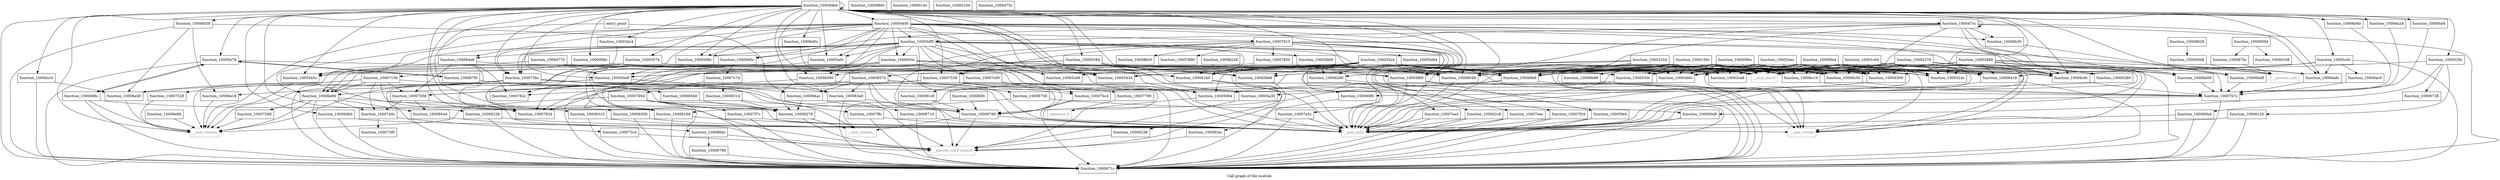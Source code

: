 digraph "Call graph of the module." {
  label="Call graph of the module.";
  node [shape=record];

  Node_function_10006d38 [label="{function_10006d38}"];
  Node_function_10005b68 [label="{function_10005b68}"];
  Node_function_10005c0c [label="{function_10005c0c}"];
  Node_function_10005cb8 [label="{function_10005cb8}"];
  Node_function_10006bd8 [label="{function_10006bd8}"];
  Node_function_10006460 [label="{function_10006460}"];
  Node_function_100067f0 [label="{function_100067f0}"];
  Node_function_1000530c [label="{function_1000530c}"];
  Node_function_100064a8 [label="{function_100064a8}"];
  Node_function_1000688c [label="{function_1000688c}"];
  Node_function_1000654c [label="{function_1000654c}"];
  Node_function_10006cc0 [label="{function_10006cc0}"];
  Node_function_1000598c [label="{function_1000598c}"];
  Node_function_10005d64 [label="{function_10005d64}"];
  Node_function_100069f0 [label="{function_100069f0}"];
  Node_function_10005e78 [label="{function_10005e78}"];
  Node_function_10005f60 [label="{function_10005f60}"];
  Node_function_10005fe4 [label="{function_10005fe4}"];
  Node_function_10006048 [label="{function_10006048}"];
  Node_function_10006c10 [label="{function_10006c10}"];
  Node_function_1000665c [label="{function_1000665c}"];
  Node_function_10006a24 [label="{function_10006a24}"];
  Node_function_10005434 [label="{function_10005434}"];
  Node_function_1000671c [label="{function_1000671c}"];
  Node_function_100059e8 [label="{function_100059e8}"];
  Node_function_10006a58 [label="{function_10006a58}"];
  Node_function_10006090 [label="{function_10006090}"];
  Node_function_100060d8 [label="{function_100060d8}"];
  Node_function_10006a8c [label="{function_10006a8c}"];
  Node_function_10006120 [label="{function_10006120}"];
  Node_function_10006168 [label="{function_10006168}"];
  Node_function_100061b0 [label="{function_100061b0}"];
  Node_function_10006228 [label="{function_10006228}"];
  Node_function_10006ac0 [label="{function_10006ac0}"];
  Node_function_10006238 [label="{function_10006238}"];
  Node_function_1000545c [label="{function_1000545c}"];
  Node_function_10006280 [label="{function_10006280}"];
  Node_function_100054e8 [label="{function_100054e8}"];
  Node_function_10006728 [label="{function_10006728}"];
  Node_function_10006d0c [label="{function_10006d0c}"];
  Node_function_10005a0c [label="{function_10005a0c}"];
  Node_function_100063a0 [label="{function_100063a0}"];
  Node_function_10006af4 [label="{function_10006af4}"];
  Node_function_100062c8 [label="{function_100062c8}"];
  Node_function_10006b30 [label="{function_10006b30}"];
  Node_function_10006c50 [label="{function_10006c50}"];
  Node_function_10005574 [label="{function_10005574}"];
  Node_function_10005964 [label="{function_10005964}"];
  Node_function_10005a30 [label="{function_10005a30}"];
  Node_function_10006b60 [label="{function_10006b60}"];
  Node_function_10006418 [label="{function_10006418}"];
  Node_function_10006310 [label="{function_10006310}"];
  Node_function_10006b98 [label="{function_10006b98}"];
  Node_function_10006358 [label="{function_10006358}"];
  Node_function_10006760 [label="{function_10006760}"];
  Node_function_10008570 [label="{function_10008570}"];
  Node_function_100086c0 [label="{function_100086c0}"];
  Node_function_10006e18 [label="{function_10006e18}"];
  Node_function_10006e40 [label="{function_10006e40}"];
  Node_function_10006e68 [label="{function_10006e68}"];
  Node_function_10006e90 [label="{function_10006e90}"];
  Node_function_10006fe8 [label="{function_10006fe8}"];
  Node_function_10007058 [label="{function_10007058}"];
  Node_function_10007158 [label="{function_10007158}"];
  Node_function_10007288 [label="{function_10007288}"];
  Node_function_10007328 [label="{function_10007328}"];
  Node_function_100073c4 [label="{function_100073c4}"];
  Node_function_100073f0 [label="{function_100073f0}"];
  Node_function_1000740c [label="{function_1000740c}"];
  Node_function_10007538 [label="{function_10007538}"];
  Node_function_100075bc [label="{function_100075bc}"];
  Node_function_10007790 [label="{function_10007790}"];
  Node_function_10007824 [label="{function_10007824}"];
  Node_function_1000782c [label="{function_1000782c}"];
  Node_function_10007830 [label="{function_10007830}"];
  Node_function_10007890 [label="{function_10007890}"];
  Node_function_10007910 [label="{function_10007910}"];
  Node_function_10007b7c [label="{function_10007b7c}"];
  Node_function_10007bc4 [label="{function_10007bc4}"];
  Node_function_10007c00 [label="{function_10007c00}"];
  Node_function_10007c74 [label="{function_10007c74}"];
  Node_function_10007d04 [label="{function_10007d04}"];
  Node_function_10007e5c [label="{function_10007e5c}"];
  Node_function_10007ea4 [label="{function_10007ea4}"];
  Node_function_10007eec [label="{function_10007eec}"];
  Node_function_10007f34 [label="{function_10007f34}"];
  Node_function_10007f7c [label="{function_10007f7c}"];
  Node_function_10007ffc [label="{function_10007ffc}"];
  Node_function_10008044 [label="{function_10008044}"];
  Node_function_100080b4 [label="{function_100080b4}"];
  Node_function_100080fc [label="{function_100080fc}"];
  Node_function_100081c8 [label="{function_100081c8}"];
  Node_function_10008278 [label="{function_10008278}"];
  Node_function_10008314 [label="{function_10008314}"];
  Node_function_100083b8 [label="{function_100083b8}"];
  Node_function_100083ec [label="{function_100083ec}"];
  Node_function_100084ac [label="{function_100084ac}"];
  Node_function_100086dc [label="{function_100086dc}"];
  Node_function_10008710 [label="{function_10008710}"];
  Node_function_10008758 [label="{function_10008758}"];
  Node_function_10008788 [label="{function_10008788}"];
  Node_function_100087bc [label="{function_100087bc}"];
  Node_function_1000880c [label="{function_1000880c}"];
  Node_function_10008828 [label="{function_10008828}"];
  Node___asm_rlwinm [color="gray50", fontcolor="gray50", label="{__asm_rlwinm}"];
  Node___asm_rlwinm_ [color="gray50", fontcolor="gray50", label="{__asm_rlwinm_}"];
  Node___asm_rlwimi [color="gray50", fontcolor="gray50", label="{__asm_rlwimi}"];
  Node___asm_mfcr [color="gray50", fontcolor="gray50", label="{__asm_mfcr}"];
  Node___asm_mtcrf [color="gray50", fontcolor="gray50", label="{__asm_mtcrf}"];
  Node_unknown_0 [color="gray50", fontcolor="gray50", label="{unknown_0}"];
  Node___pseudo_call [color="gray50", fontcolor="gray50", label="{__pseudo_call}"];
  Node___pseudo_cond_branch [color="gray50", fontcolor="gray50", label="{__pseudo_cond_branch}"];
  Node_function_10000094 [label="{function_10000094}"];
  Node_function_100000b8 [label="{function_100000b8}"];
  Node_function_1000014c [label="{function_1000014c}"];
  Node_function_10000168 [label="{function_10000168}"];
  Node_function_100001d4 [label="{function_100001d4}"];
  Node_entry_point [label="{entry_point}"];
  Node_function_10000238 [label="{function_10000238}"];
  Node_function_10000280 [label="{function_10000280}"];
  Node_function_10000300 [label="{function_10000300}"];
  Node_function_10000384 [label="{function_10000384}"];
  Node_function_1000068c [label="{function_1000068c}"];
  Node_function_100009bc [label="{function_100009bc}"];
  Node_function_10000fe4 [label="{function_10000fe4}"];
  Node_function_1000159c [label="{function_1000159c}"];
  Node_function_10001c64 [label="{function_10001c64}"];
  Node_function_10006c8c [label="{function_10006c8c}"];
  Node_function_10002278 [label="{function_10002278}"];
  Node_function_10002868 [label="{function_10002868}"];
  Node_function_10002bec [label="{function_10002bec}"];
  Node_function_10003104 [label="{function_10003104}"];
  Node_function_100035c4 [label="{function_100035c4}"];
  Node_function_10003ca8 [label="{function_10003ca8}"];
  Node_function_10003d0c [label="{function_10003d0c}"];
  Node_function_10003dc4 [label="{function_10003dc4}"];
  Node_function_10003df0 [label="{function_10003df0}"];
  Node_function_10004400 [label="{function_10004400}"];
  Node_function_1000475c [label="{function_1000475c}"];
  Node_function_10004770 [label="{function_10004770}"];
  Node_function_100047cc [label="{function_100047cc}"];
  Node_function_100049b4 [label="{function_100049b4}"];
  Node_function_1000524c [label="{function_1000524c}"];
  Node_function_1000529c [label="{function_1000529c}"];
  Node_function_10006d38 -> Node_function_1000671c;
  Node_function_10006d38 -> Node_function_10006e18;
  Node_function_10006d38 -> Node_function_10006e40;
  Node_function_10006d38 -> Node_function_100084ac;
  Node_function_10005b68 -> Node_function_10006280;
  Node_function_10005c0c -> Node_function_10006048;
  Node_function_10005c0c -> Node_function_1000671c;
  Node_function_10005c0c -> Node_function_10006a8c;
  Node_function_10005c0c -> Node_function_10006ac0;
  Node_function_10005c0c -> Node_function_10006c8c;
  Node_function_10006bd8 -> Node_function_10007b7c;
  Node_function_10006460 -> Node_function_1000671c;
  Node_function_10006460 -> Node___asm_mfcr;
  Node_function_100067f0 -> Node_function_10005e78;
  Node_function_100067f0 -> Node_function_10006760;
  Node_function_100067f0 -> Node_function_100083b8;
  Node_function_1000530c -> Node_function_10005964;
  Node_function_100064a8 -> Node_function_10006048;
  Node_function_100064a8 -> Node_function_1000671c;
  Node_function_100064a8 -> Node_function_10007058;
  Node_function_100064a8 -> Node_function_10007824;
  Node_function_100064a8 -> Node_function_1000782c;
  Node_function_1000688c -> Node_function_10005e78;
  Node_function_1000688c -> Node_function_1000671c;
  Node_function_1000688c -> Node_function_10008278;
  Node_function_1000688c -> Node___asm_rlwinm;
  Node_function_1000654c -> Node_function_10005f60;
  Node_function_1000654c -> Node_function_10006048;
  Node_function_1000654c -> Node_function_1000671c;
  Node_function_1000654c -> Node_function_100061b0;
  Node_function_1000654c -> Node_function_10006e90;
  Node_function_1000654c -> Node_function_10006fe8;
  Node_function_1000654c -> Node_function_10007058;
  Node_function_1000654c -> Node_function_10007824;
  Node_function_1000654c -> Node_function_10007c00;
  Node_function_10006cc0 -> Node_function_1000671c;
  Node_function_10006cc0 -> Node_function_10006e40;
  Node_function_100069f0 -> Node_function_100083ec;
  Node_function_10005e78 -> Node_function_100067f0;
  Node_function_10005e78 -> Node_function_1000688c;
  Node_function_10005e78 -> Node_function_1000671c;
  Node_function_10005e78 -> Node___asm_mfcr;
  Node_function_10005f60 -> Node_function_10005fe4;
  Node_function_10005f60 -> Node_function_1000671c;
  Node_function_10005f60 -> Node___asm_mfcr;
  Node_function_10005fe4 -> Node_function_1000671c;
  Node_function_10005fe4 -> Node___asm_mfcr;
  Node_function_10006048 -> Node_function_1000671c;
  Node_function_10006048 -> Node___asm_mfcr;
  Node_function_10006c10 -> Node_function_10007b7c;
  Node_function_1000665c -> Node_function_10007824;
  Node_function_1000665c -> Node_function_1000782c;
  Node_function_1000665c -> Node_function_10007c74;
  Node_function_10006a24 -> Node_function_10007b7c;
  Node_function_100059e8 -> Node___pseudo_cond_branch;
  Node_function_10006a58 -> Node_function_10007b7c;
  Node_function_10006090 -> Node_function_1000671c;
  Node_function_10006090 -> Node___asm_mfcr;
  Node_function_100060d8 -> Node_function_1000671c;
  Node_function_100060d8 -> Node___asm_mfcr;
  Node_function_10006a8c -> Node_function_10007b7c;
  Node_function_10006120 -> Node_function_1000671c;
  Node_function_10006120 -> Node___asm_mfcr;
  Node_function_10006168 -> Node_function_1000671c;
  Node_function_10006168 -> Node___asm_mfcr;
  Node_function_100061b0 -> Node_function_1000671c;
  Node_function_100061b0 -> Node___asm_mfcr;
  Node_function_10006228 -> Node_function_100061b0;
  Node_function_10006ac0 -> Node_function_10007b7c;
  Node_function_10006238 -> Node_function_1000671c;
  Node_function_10006238 -> Node___asm_mfcr;
  Node_function_1000545c -> Node___asm_rlwinm;
  Node_function_1000545c -> Node___pseudo_cond_branch;
  Node_function_10006280 -> Node_function_1000671c;
  Node_function_10006280 -> Node___asm_mfcr;
  Node_function_100054e8 -> Node___asm_rlwinm;
  Node_function_100054e8 -> Node___pseudo_cond_branch;
  Node_function_10006728 -> Node_function_100080b4;
  Node_function_10006d0c -> Node_function_10006760;
  Node_function_10005a0c -> Node___pseudo_cond_branch;
  Node_function_100063a0 -> Node_function_1000671c;
  Node_function_100063a0 -> Node___asm_mfcr;
  Node_function_10006af4 -> Node_function_10007b7c;
  Node_function_100062c8 -> Node_function_1000671c;
  Node_function_100062c8 -> Node___asm_mfcr;
  Node_function_10006b30 -> Node_function_10007b7c;
  Node_function_10006c50 -> Node_function_10007b7c;
  Node_function_10005574 -> Node_function_100059e8;
  Node_function_10005574 -> Node_function_10006e90;
  Node_function_10005964 -> Node___pseudo_cond_branch;
  Node_function_10005a30 -> Node___pseudo_cond_branch;
  Node_function_10006b60 -> Node_function_10007b7c;
  Node_function_10006418 -> Node_function_1000671c;
  Node_function_10006418 -> Node___asm_mfcr;
  Node_function_10006310 -> Node_function_1000671c;
  Node_function_10006310 -> Node___asm_mfcr;
  Node_function_10006b98 -> Node_function_10007b7c;
  Node_function_10006358 -> Node_function_1000671c;
  Node_function_10006358 -> Node___asm_mfcr;
  Node_function_10006760 -> Node___asm_rlwinm_;
  Node_function_10006760 -> Node___asm_rlwimi;
  Node_function_10006760 -> Node___pseudo_cond_branch;
  Node_function_10008570 -> Node_function_100063a0;
  Node_function_10008570 -> Node_function_10006760;
  Node_function_10008570 -> Node_function_10006e40;
  Node_function_10008570 -> Node_function_10007824;
  Node_function_10008570 -> Node_function_10007bc4;
  Node_function_10008570 -> Node_function_100084ac;
  Node_function_10008570 -> Node_function_10008758;
  Node_function_10008570 -> Node___pseudo_cond_branch;
  Node_function_10006e18 -> Node___asm_rlwinm;
  Node_function_10006e40 -> Node___asm_rlwinm;
  Node_function_10006e68 -> Node___asm_rlwinm;
  Node_function_10006e90 -> Node_function_1000671c;
  Node_function_10006e90 -> Node_function_10007288;
  Node_function_10006e90 -> Node_function_1000740c;
  Node_function_10006e90 -> Node_function_10007824;
  Node_function_10006e90 -> Node_function_10008044;
  Node_function_10006e90 -> Node___asm_rlwinm;
  Node_function_10006fe8 -> Node_function_1000671c;
  Node_function_10006fe8 -> Node_function_10006760;
  Node_function_10006fe8 -> Node_function_10006e90;
  Node_function_10007058 -> Node_function_1000740c;
  Node_function_10007058 -> Node_function_10007824;
  Node_function_10007058 -> Node_function_10008044;
  Node_function_10007158 -> Node_function_10006e90;
  Node_function_10007158 -> Node_function_10007058;
  Node_function_10007158 -> Node_function_10007328;
  Node_function_10007158 -> Node_function_1000740c;
  Node_function_10007158 -> Node_function_10007824;
  Node_function_10007158 -> Node_function_10008278;
  Node_function_10007158 -> Node___asm_rlwinm;
  Node_function_10007288 -> Node___asm_rlwinm;
  Node_function_10007328 -> Node___asm_rlwinm;
  Node_function_100073c4 -> Node___pseudo_cond_branch;
  Node_function_1000740c -> Node_function_100073c4;
  Node_function_1000740c -> Node_function_100073f0;
  Node_function_10007538 -> Node_function_10007790;
  Node_function_10007538 -> Node_function_10007824;
  Node_function_10007538 -> Node_function_1000782c;
  Node_function_10007538 -> Node_function_10007bc4;
  Node_function_10007538 -> Node_unknown_0;
  Node_function_100075bc -> Node_function_1000671c;
  Node_function_100075bc -> Node_function_100063a0;
  Node_function_100075bc -> Node_function_10006e18;
  Node_function_100075bc -> Node_function_10006e40;
  Node_function_100075bc -> Node_function_10007ffc;
  Node_function_100075bc -> Node_function_100084ac;
  Node_function_100075bc -> Node___asm_rlwinm;
  Node_function_100075bc -> Node___asm_mfcr;
  Node_function_10007790 -> Node_unknown_0;
  Node_function_10007830 -> Node_function_10005f60;
  Node_function_10007830 -> Node_function_100061b0;
  Node_function_10007830 -> Node_function_10008570;
  Node_function_10007910 -> Node_function_1000671c;
  Node_function_10007910 -> Node_function_10006760;
  Node_function_10007910 -> Node_function_100086c0;
  Node_function_10007910 -> Node_function_10007538;
  Node_function_10007910 -> Node_function_10007830;
  Node_function_10007910 -> Node_function_10007890;
  Node_function_10007910 -> Node_function_10007e5c;
  Node_function_10007910 -> Node_function_10007ea4;
  Node_function_10007910 -> Node_function_10007eec;
  Node_function_10007910 -> Node_function_10007f34;
  Node_function_10007910 -> Node_function_10008278;
  Node_function_10007910 -> Node___pseudo_call;
  Node_function_10007b7c -> Node_function_1000671c;
  Node_function_10007b7c -> Node___asm_mfcr;
  Node_function_10007bc4 -> Node_function_1000671c;
  Node_function_10007bc4 -> Node___asm_mfcr;
  Node_function_10007c00 -> Node_function_1000671c;
  Node_function_10007c00 -> Node_function_100081c8;
  Node_function_10007c00 -> Node___asm_mfcr;
  Node_function_10007c74 -> Node_function_10007d04;
  Node_function_10007c74 -> Node_function_10008314;
  Node_function_10007d04 -> Node_function_1000671c;
  Node_function_10007d04 -> Node_function_10007f7c;
  Node_function_10007d04 -> Node_function_10008278;
  Node_function_10007d04 -> Node___asm_rlwinm;
  Node_function_10007d04 -> Node___asm_mfcr;
  Node_function_10007e5c -> Node_function_1000671c;
  Node_function_10007e5c -> Node___asm_mfcr;
  Node_function_10007ea4 -> Node_function_1000671c;
  Node_function_10007ea4 -> Node___asm_mfcr;
  Node_function_10007eec -> Node_function_1000671c;
  Node_function_10007eec -> Node___asm_mfcr;
  Node_function_10007f34 -> Node_function_1000671c;
  Node_function_10007f34 -> Node___asm_mfcr;
  Node_function_10007f7c -> Node_function_1000671c;
  Node_function_10007f7c -> Node___asm_mfcr;
  Node_function_10007ffc -> Node_function_1000671c;
  Node_function_10007ffc -> Node___asm_mfcr;
  Node_function_10008044 -> Node_function_100086dc;
  Node_function_100080b4 -> Node_function_1000671c;
  Node_function_100080b4 -> Node___asm_mfcr;
  Node_function_100080fc -> Node_function_10006760;
  Node_function_100081c8 -> Node_function_10006760;
  Node_function_10008278 -> Node___asm_rlwinm_;
  Node_function_10008278 -> Node___pseudo_cond_branch;
  Node_function_10008314 -> Node_function_10008278;
  Node_function_10008314 -> Node___asm_rlwinm_;
  Node_function_100083b8 -> Node_function_10008278;
  Node_function_100083ec -> Node___pseudo_cond_branch;
  Node_function_100084ac -> Node_function_10008278;
  Node_function_100084ac -> Node_function_10008710;
  Node_function_100086dc -> Node_function_10008788;
  Node_function_100086dc -> Node___pseudo_cond_branch;
  Node_function_10008710 -> Node_function_1000671c;
  Node_function_10008710 -> Node___asm_mfcr;
  Node_function_10008758 -> Node_function_100060d8;
  Node_function_10008758 -> Node_function_10006168;
  Node_function_10008788 -> Node_function_1000671c;
  Node_function_100087bc -> Node___pseudo_call;
  Node_function_10008828 -> Node_function_100000b8;
  Node_function_10000094 -> Node_function_100087bc;
  Node_function_10000094 -> Node_function_10000168;
  Node_function_100000b8 -> Node___pseudo_call;
  Node_entry_point -> Node_function_10007910;
  Node_entry_point -> Node___asm_rlwinm;
  Node_function_10000238 -> Node___pseudo_cond_branch;
  Node_function_10000280 -> Node_function_100069f0;
  Node_function_10000300 -> Node_function_10005a30;
  Node_function_10000384 -> Node_function_1000671c;
  Node_function_10000384 -> Node_function_100059e8;
  Node_function_10000384 -> Node_function_10006090;
  Node_function_10000384 -> Node_function_10006fe8;
  Node_function_10000384 -> Node_function_10007058;
  Node_function_10000384 -> Node_function_10007538;
  Node_function_10000384 -> Node___asm_mfcr;
  Node_function_10000384 -> Node___asm_mtcrf;
  Node_function_10000384 -> Node___pseudo_call;
  Node_function_1000068c -> Node_function_10006fe8;
  Node_function_1000068c -> Node_function_10007158;
  Node_function_100009bc -> Node_function_1000530c;
  Node_function_100009bc -> Node_function_10006048;
  Node_function_100009bc -> Node_function_10006c10;
  Node_function_100009bc -> Node_function_100059e8;
  Node_function_100009bc -> Node_function_10006c50;
  Node_function_100009bc -> Node_function_10006418;
  Node_function_100009bc -> Node_function_10006fe8;
  Node_function_100009bc -> Node___asm_rlwimi;
  Node_function_100009bc -> Node___asm_mfcr;
  Node_function_100009bc -> Node___asm_mtcrf;
  Node_function_100009bc -> Node_function_10000300;
  Node_function_100009bc -> Node_function_10006c8c;
  Node_function_100009bc -> Node_function_10003ca8;
  Node_function_100009bc -> Node_function_10003d0c;
  Node_function_100009bc -> Node_function_1000524c;
  Node_function_10000fe4 -> Node_function_1000530c;
  Node_function_10000fe4 -> Node_function_10006048;
  Node_function_10000fe4 -> Node_function_10006c10;
  Node_function_10000fe4 -> Node_function_10006c50;
  Node_function_10000fe4 -> Node_function_10006418;
  Node_function_10000fe4 -> Node_function_10006fe8;
  Node_function_10000fe4 -> Node___asm_rlwimi;
  Node_function_10000fe4 -> Node___asm_mfcr;
  Node_function_10000fe4 -> Node___asm_mtcrf;
  Node_function_10000fe4 -> Node_function_10000300;
  Node_function_10000fe4 -> Node_function_10006c8c;
  Node_function_10000fe4 -> Node_function_10003ca8;
  Node_function_10000fe4 -> Node_function_10003d0c;
  Node_function_10000fe4 -> Node_function_1000524c;
  Node_function_1000159c -> Node_function_1000530c;
  Node_function_1000159c -> Node_function_10005f60;
  Node_function_1000159c -> Node_function_10006048;
  Node_function_1000159c -> Node_function_10006c10;
  Node_function_1000159c -> Node_function_10006a8c;
  Node_function_1000159c -> Node_function_10006c50;
  Node_function_1000159c -> Node_function_10006418;
  Node_function_1000159c -> Node_function_10006b98;
  Node_function_1000159c -> Node_function_10006e90;
  Node_function_1000159c -> Node_function_10006fe8;
  Node_function_1000159c -> Node___asm_rlwimi;
  Node_function_1000159c -> Node___asm_mfcr;
  Node_function_1000159c -> Node___asm_mtcrf;
  Node_function_1000159c -> Node_function_10000300;
  Node_function_1000159c -> Node_function_10006c8c;
  Node_function_1000159c -> Node_function_10003ca8;
  Node_function_1000159c -> Node_function_10003d0c;
  Node_function_1000159c -> Node_function_1000524c;
  Node_function_10001c64 -> Node_function_1000530c;
  Node_function_10001c64 -> Node_function_10006048;
  Node_function_10001c64 -> Node_function_10006c10;
  Node_function_10001c64 -> Node_function_10006c50;
  Node_function_10001c64 -> Node_function_10006418;
  Node_function_10001c64 -> Node_function_10006fe8;
  Node_function_10001c64 -> Node___asm_rlwimi;
  Node_function_10001c64 -> Node___asm_mfcr;
  Node_function_10001c64 -> Node___asm_mtcrf;
  Node_function_10001c64 -> Node_function_10000280;
  Node_function_10001c64 -> Node_function_10000300;
  Node_function_10001c64 -> Node_function_10006c8c;
  Node_function_10001c64 -> Node_function_10003ca8;
  Node_function_10001c64 -> Node_function_10003d0c;
  Node_function_10001c64 -> Node_function_1000524c;
  Node_function_10006c8c -> Node_function_10007b7c;
  Node_function_10002278 -> Node_function_10006048;
  Node_function_10002278 -> Node_function_10006c10;
  Node_function_10002278 -> Node_function_10006c50;
  Node_function_10002278 -> Node_function_10006418;
  Node_function_10002278 -> Node_function_10006fe8;
  Node_function_10002278 -> Node___asm_rlwimi;
  Node_function_10002278 -> Node___asm_mfcr;
  Node_function_10002278 -> Node___asm_mtcrf;
  Node_function_10002278 -> Node_function_10000280;
  Node_function_10002278 -> Node_function_10000300;
  Node_function_10002278 -> Node_function_10006c8c;
  Node_function_10002278 -> Node_function_10003ca8;
  Node_function_10002278 -> Node_function_10003d0c;
  Node_function_10002278 -> Node_function_1000524c;
  Node_function_10002868 -> Node_function_10006bd8;
  Node_function_10002868 -> Node_function_1000530c;
  Node_function_10002868 -> Node_function_10006a58;
  Node_function_10002868 -> Node_function_10006a8c;
  Node_function_10002868 -> Node_function_10006418;
  Node_function_10002868 -> Node_function_10006fe8;
  Node_function_10002868 -> Node___asm_mfcr;
  Node_function_10002868 -> Node___asm_mtcrf;
  Node_function_10002868 -> Node_function_10000300;
  Node_function_10002868 -> Node_function_10006c8c;
  Node_function_10002868 -> Node_function_1000524c;
  Node_function_10002bec -> Node_function_1000530c;
  Node_function_10002bec -> Node_function_10006048;
  Node_function_10002bec -> Node_function_10006c10;
  Node_function_10002bec -> Node_function_10006c50;
  Node_function_10002bec -> Node_function_10006418;
  Node_function_10002bec -> Node_function_10006fe8;
  Node_function_10002bec -> Node___asm_rlwimi;
  Node_function_10002bec -> Node___asm_mfcr;
  Node_function_10002bec -> Node___asm_mtcrf;
  Node_function_10002bec -> Node_function_10000300;
  Node_function_10002bec -> Node_function_10006c8c;
  Node_function_10002bec -> Node_function_10003ca8;
  Node_function_10002bec -> Node_function_10003d0c;
  Node_function_10002bec -> Node_function_1000524c;
  Node_function_10003104 -> Node_function_10006048;
  Node_function_10003104 -> Node_function_10006c10;
  Node_function_10003104 -> Node_function_10005434;
  Node_function_10003104 -> Node_function_100059e8;
  Node_function_10003104 -> Node_function_100054e8;
  Node_function_10003104 -> Node_function_10006c50;
  Node_function_10003104 -> Node_function_10006418;
  Node_function_10003104 -> Node_function_10006fe8;
  Node_function_10003104 -> Node___asm_rlwimi;
  Node_function_10003104 -> Node___asm_mfcr;
  Node_function_10003104 -> Node___asm_mtcrf;
  Node_function_10003104 -> Node_function_10000300;
  Node_function_10003104 -> Node_function_10006c8c;
  Node_function_10003104 -> Node_function_10003ca8;
  Node_function_10003104 -> Node_function_10003d0c;
  Node_function_10003104 -> Node_function_1000524c;
  Node_function_100035c4 -> Node_function_10005cb8;
  Node_function_100035c4 -> Node_function_1000530c;
  Node_function_100035c4 -> Node_function_100069f0;
  Node_function_100035c4 -> Node_function_10006048;
  Node_function_100035c4 -> Node_function_10006c10;
  Node_function_100035c4 -> Node_function_10005434;
  Node_function_100035c4 -> Node_function_100059e8;
  Node_function_100035c4 -> Node_function_100061b0;
  Node_function_100035c4 -> Node_function_1000545c;
  Node_function_100035c4 -> Node_function_10006280;
  Node_function_100035c4 -> Node_function_100054e8;
  Node_function_100035c4 -> Node_function_10006c50;
  Node_function_100035c4 -> Node_function_10005964;
  Node_function_100035c4 -> Node_function_10006418;
  Node_function_100035c4 -> Node_function_10006fe8;
  Node_function_100035c4 -> Node___asm_rlwimi;
  Node_function_100035c4 -> Node___asm_mfcr;
  Node_function_100035c4 -> Node___asm_mtcrf;
  Node_function_100035c4 -> Node_function_10000238;
  Node_function_100035c4 -> Node_function_10000300;
  Node_function_100035c4 -> Node_function_10006c8c;
  Node_function_100035c4 -> Node_function_10003ca8;
  Node_function_100035c4 -> Node_function_10003d0c;
  Node_function_100035c4 -> Node_function_1000524c;
  Node_function_10003d0c -> Node___asm_rlwinm_;
  Node_function_10003dc4 -> Node_function_10006168;
  Node_function_10003df0 -> Node_function_10005b68;
  Node_function_10003df0 -> Node_function_10005cb8;
  Node_function_10003df0 -> Node_function_100064a8;
  Node_function_10003df0 -> Node_function_1000654c;
  Node_function_10003df0 -> Node_function_1000598c;
  Node_function_10003df0 -> Node_function_10005d64;
  Node_function_10003df0 -> Node_function_10006048;
  Node_function_10003df0 -> Node_function_1000665c;
  Node_function_10003df0 -> Node_function_10005434;
  Node_function_10003df0 -> Node_function_10006168;
  Node_function_10003df0 -> Node_function_100061b0;
  Node_function_10003df0 -> Node_function_1000545c;
  Node_function_10003df0 -> Node_function_100054e8;
  Node_function_10003df0 -> Node_function_10005a0c;
  Node_function_10003df0 -> Node_function_100062c8;
  Node_function_10003df0 -> Node_function_10005964;
  Node_function_10003df0 -> Node_function_10005a30;
  Node_function_10003df0 -> Node_function_10006760;
  Node_function_10003df0 -> Node_function_100075bc;
  Node_function_10004400 -> Node_function_100064a8;
  Node_function_10004400 -> Node_function_1000654c;
  Node_function_10004400 -> Node_function_1000598c;
  Node_function_10004400 -> Node_function_10006048;
  Node_function_10004400 -> Node_function_1000665c;
  Node_function_10004400 -> Node_function_10005434;
  Node_function_10004400 -> Node_function_10006a58;
  Node_function_10004400 -> Node_function_10006090;
  Node_function_10004400 -> Node_function_10006168;
  Node_function_10004400 -> Node_function_100061b0;
  Node_function_10004400 -> Node_function_1000545c;
  Node_function_10004400 -> Node_function_10006280;
  Node_function_10004400 -> Node_function_100054e8;
  Node_function_10004400 -> Node_function_10005a0c;
  Node_function_10004400 -> Node_function_10006b30;
  Node_function_10004400 -> Node_function_10005964;
  Node_function_10004400 -> Node_function_10005a30;
  Node_function_10004400 -> Node_function_10006418;
  Node_function_10004400 -> Node_function_10006e90;
  Node_function_10004400 -> Node_function_100075bc;
  Node_function_10004400 -> Node_function_10006c8c;
  Node_function_10004400 -> Node_function_10003df0;
  Node_function_10004770 -> Node_function_10005434;
  Node_function_10004770 -> Node_function_1000545c;
  Node_function_10004770 -> Node_function_100054e8;
  Node_function_100047cc -> Node_function_10005f60;
  Node_function_100047cc -> Node_function_10006048;
  Node_function_100047cc -> Node_function_1000671c;
  Node_function_100047cc -> Node_function_10006a58;
  Node_function_100047cc -> Node_function_10006a8c;
  Node_function_100047cc -> Node_function_10006b30;
  Node_function_100047cc -> Node_function_10006c50;
  Node_function_100047cc -> Node_function_100075bc;
  Node_function_100047cc -> Node_function_10006c8c;
  Node_function_100047cc -> Node_function_10003df0;
  Node_function_100047cc -> Node_function_100047cc;
  Node_function_100049b4 -> Node_function_10006d38;
  Node_function_100049b4 -> Node_function_10005c0c;
  Node_function_100049b4 -> Node_function_10006bd8;
  Node_function_100049b4 -> Node_function_10006460;
  Node_function_100049b4 -> Node_function_1000530c;
  Node_function_100049b4 -> Node_function_10006cc0;
  Node_function_100049b4 -> Node_function_1000598c;
  Node_function_100049b4 -> Node_function_10005e78;
  Node_function_100049b4 -> Node_function_10005f60;
  Node_function_100049b4 -> Node_function_10006048;
  Node_function_100049b4 -> Node_function_10006a24;
  Node_function_100049b4 -> Node_function_10005434;
  Node_function_100049b4 -> Node_function_1000671c;
  Node_function_100049b4 -> Node_function_10006090;
  Node_function_100049b4 -> Node_function_10006a8c;
  Node_function_100049b4 -> Node_function_10006168;
  Node_function_100049b4 -> Node_function_100061b0;
  Node_function_100049b4 -> Node_function_10006238;
  Node_function_100049b4 -> Node_function_1000545c;
  Node_function_100049b4 -> Node_function_100054e8;
  Node_function_100049b4 -> Node_function_10006d0c;
  Node_function_100049b4 -> Node_function_10005a0c;
  Node_function_100049b4 -> Node_function_100063a0;
  Node_function_100049b4 -> Node_function_10006af4;
  Node_function_100049b4 -> Node_function_10005574;
  Node_function_100049b4 -> Node_function_10005964;
  Node_function_100049b4 -> Node_function_10006b60;
  Node_function_100049b4 -> Node_function_10006310;
  Node_function_100049b4 -> Node_function_10006358;
  Node_function_100049b4 -> Node_function_10007538;
  Node_function_100049b4 -> Node_function_100075bc;
  Node_function_100049b4 -> Node___asm_rlwinm;
  Node_function_100049b4 -> Node_function_10000384;
  Node_function_100049b4 -> Node_function_1000068c;
  Node_function_100049b4 -> Node_function_10006c8c;
  Node_function_100049b4 -> Node_function_10003dc4;
  Node_function_100049b4 -> Node_function_10004400;
  Node_function_100049b4 -> Node_function_100047cc;
  Node_function_100049b4 -> Node_function_100049b4;
  Node_function_100049b4 -> Node_function_1000524c;
  Node_function_100049b4 -> Node_function_1000529c;
  Node_function_1000529c -> Node_function_100060d8;
  Node_function_1000529c -> Node_function_10006120;
  Node_function_1000529c -> Node_function_10006728;
  Node_function_1000529c -> Node_function_10006418;
}
